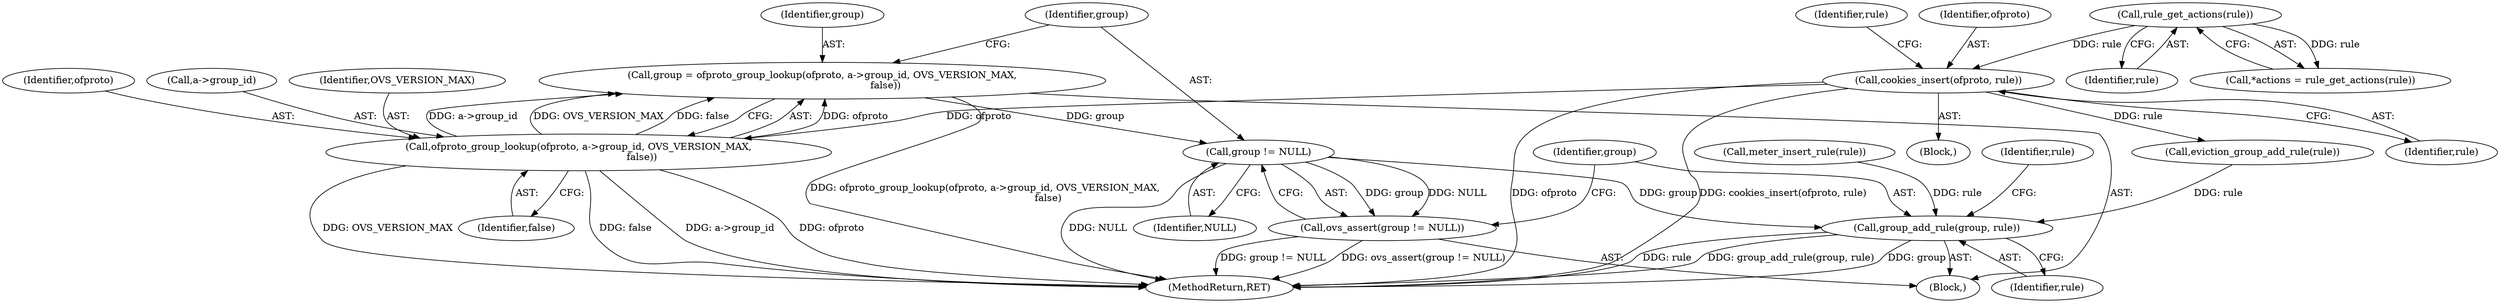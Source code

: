 digraph "0_ovs_0befd1f3745055c32940f5faf9559be6a14395e6@pointer" {
"1000153" [label="(Call,group = ofproto_group_lookup(ofproto, a->group_id, OVS_VERSION_MAX,\n                                         false))"];
"1000155" [label="(Call,ofproto_group_lookup(ofproto, a->group_id, OVS_VERSION_MAX,\n                                         false))"];
"1000133" [label="(Call,cookies_insert(ofproto, rule))"];
"1000107" [label="(Call,rule_get_actions(rule))"];
"1000163" [label="(Call,group != NULL)"];
"1000162" [label="(Call,ovs_assert(group != NULL))"];
"1000166" [label="(Call,group_add_rule(group, rule))"];
"1000133" [label="(Call,cookies_insert(ofproto, rule))"];
"1000143" [label="(Call,meter_insert_rule(rule))"];
"1000161" [label="(Identifier,false)"];
"1000156" [label="(Identifier,ofproto)"];
"1000137" [label="(Identifier,rule)"];
"1000168" [label="(Identifier,rule)"];
"1000134" [label="(Identifier,ofproto)"];
"1000155" [label="(Call,ofproto_group_lookup(ofproto, a->group_id, OVS_VERSION_MAX,\n                                         false))"];
"1000166" [label="(Call,group_add_rule(group, rule))"];
"1000164" [label="(Identifier,group)"];
"1000174" [label="(MethodReturn,RET)"];
"1000105" [label="(Call,*actions = rule_get_actions(rule))"];
"1000162" [label="(Call,ovs_assert(group != NULL))"];
"1000171" [label="(Identifier,rule)"];
"1000157" [label="(Call,a->group_id)"];
"1000108" [label="(Identifier,rule)"];
"1000107" [label="(Call,rule_get_actions(rule))"];
"1000135" [label="(Identifier,rule)"];
"1000103" [label="(Block,)"];
"1000163" [label="(Call,group != NULL)"];
"1000153" [label="(Call,group = ofproto_group_lookup(ofproto, a->group_id, OVS_VERSION_MAX,\n                                         false))"];
"1000154" [label="(Identifier,group)"];
"1000160" [label="(Identifier,OVS_VERSION_MAX)"];
"1000167" [label="(Identifier,group)"];
"1000151" [label="(Block,)"];
"1000165" [label="(Identifier,NULL)"];
"1000136" [label="(Call,eviction_group_add_rule(rule))"];
"1000153" -> "1000151"  [label="AST: "];
"1000153" -> "1000155"  [label="CFG: "];
"1000154" -> "1000153"  [label="AST: "];
"1000155" -> "1000153"  [label="AST: "];
"1000164" -> "1000153"  [label="CFG: "];
"1000153" -> "1000174"  [label="DDG: ofproto_group_lookup(ofproto, a->group_id, OVS_VERSION_MAX,\n                                         false)"];
"1000155" -> "1000153"  [label="DDG: ofproto"];
"1000155" -> "1000153"  [label="DDG: a->group_id"];
"1000155" -> "1000153"  [label="DDG: OVS_VERSION_MAX"];
"1000155" -> "1000153"  [label="DDG: false"];
"1000153" -> "1000163"  [label="DDG: group"];
"1000155" -> "1000161"  [label="CFG: "];
"1000156" -> "1000155"  [label="AST: "];
"1000157" -> "1000155"  [label="AST: "];
"1000160" -> "1000155"  [label="AST: "];
"1000161" -> "1000155"  [label="AST: "];
"1000155" -> "1000174"  [label="DDG: a->group_id"];
"1000155" -> "1000174"  [label="DDG: ofproto"];
"1000155" -> "1000174"  [label="DDG: OVS_VERSION_MAX"];
"1000155" -> "1000174"  [label="DDG: false"];
"1000133" -> "1000155"  [label="DDG: ofproto"];
"1000133" -> "1000103"  [label="AST: "];
"1000133" -> "1000135"  [label="CFG: "];
"1000134" -> "1000133"  [label="AST: "];
"1000135" -> "1000133"  [label="AST: "];
"1000137" -> "1000133"  [label="CFG: "];
"1000133" -> "1000174"  [label="DDG: ofproto"];
"1000133" -> "1000174"  [label="DDG: cookies_insert(ofproto, rule)"];
"1000107" -> "1000133"  [label="DDG: rule"];
"1000133" -> "1000136"  [label="DDG: rule"];
"1000107" -> "1000105"  [label="AST: "];
"1000107" -> "1000108"  [label="CFG: "];
"1000108" -> "1000107"  [label="AST: "];
"1000105" -> "1000107"  [label="CFG: "];
"1000107" -> "1000105"  [label="DDG: rule"];
"1000163" -> "1000162"  [label="AST: "];
"1000163" -> "1000165"  [label="CFG: "];
"1000164" -> "1000163"  [label="AST: "];
"1000165" -> "1000163"  [label="AST: "];
"1000162" -> "1000163"  [label="CFG: "];
"1000163" -> "1000174"  [label="DDG: NULL"];
"1000163" -> "1000162"  [label="DDG: group"];
"1000163" -> "1000162"  [label="DDG: NULL"];
"1000163" -> "1000166"  [label="DDG: group"];
"1000162" -> "1000151"  [label="AST: "];
"1000167" -> "1000162"  [label="CFG: "];
"1000162" -> "1000174"  [label="DDG: group != NULL"];
"1000162" -> "1000174"  [label="DDG: ovs_assert(group != NULL)"];
"1000166" -> "1000151"  [label="AST: "];
"1000166" -> "1000168"  [label="CFG: "];
"1000167" -> "1000166"  [label="AST: "];
"1000168" -> "1000166"  [label="AST: "];
"1000171" -> "1000166"  [label="CFG: "];
"1000166" -> "1000174"  [label="DDG: rule"];
"1000166" -> "1000174"  [label="DDG: group_add_rule(group, rule)"];
"1000166" -> "1000174"  [label="DDG: group"];
"1000143" -> "1000166"  [label="DDG: rule"];
"1000136" -> "1000166"  [label="DDG: rule"];
}
